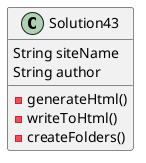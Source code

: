 @startuml
'https://plantuml.com/class-diagram

class Solution43{
    String siteName
    String author

    -generateHtml()
    -writeToHtml()
    -createFolders()
}

@enduml
